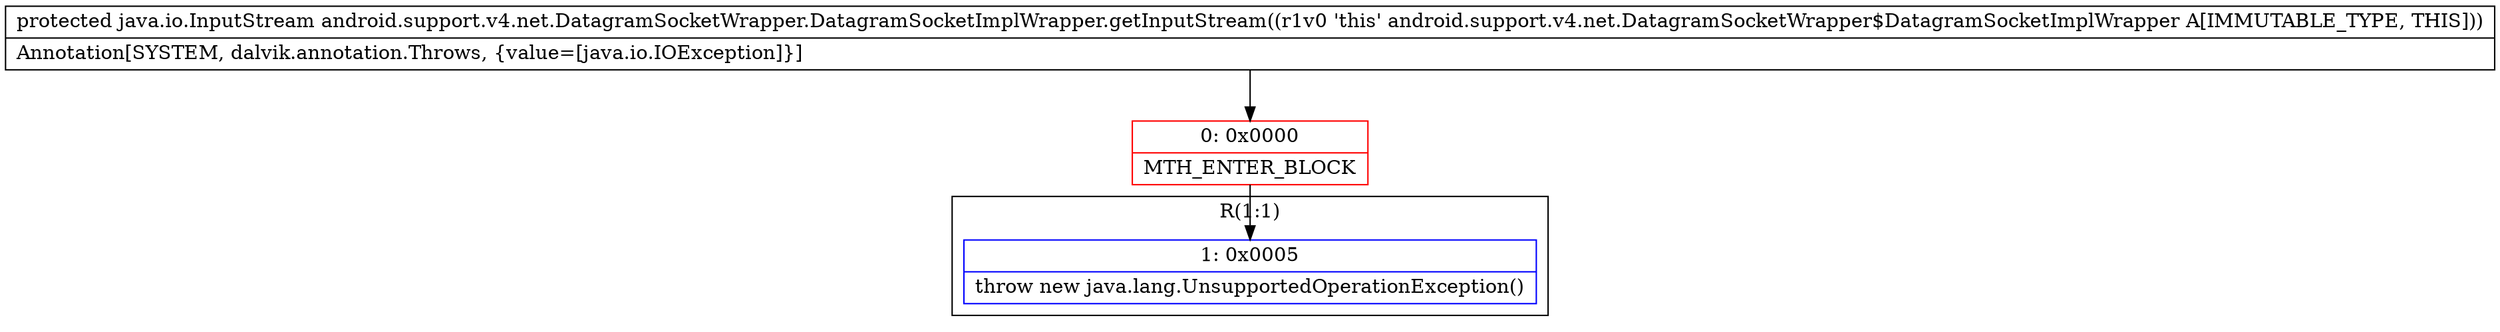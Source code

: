 digraph "CFG forandroid.support.v4.net.DatagramSocketWrapper.DatagramSocketImplWrapper.getInputStream()Ljava\/io\/InputStream;" {
subgraph cluster_Region_1626874614 {
label = "R(1:1)";
node [shape=record,color=blue];
Node_1 [shape=record,label="{1\:\ 0x0005|throw new java.lang.UnsupportedOperationException()\l}"];
}
Node_0 [shape=record,color=red,label="{0\:\ 0x0000|MTH_ENTER_BLOCK\l}"];
MethodNode[shape=record,label="{protected java.io.InputStream android.support.v4.net.DatagramSocketWrapper.DatagramSocketImplWrapper.getInputStream((r1v0 'this' android.support.v4.net.DatagramSocketWrapper$DatagramSocketImplWrapper A[IMMUTABLE_TYPE, THIS]))  | Annotation[SYSTEM, dalvik.annotation.Throws, \{value=[java.io.IOException]\}]\l}"];
MethodNode -> Node_0;
Node_0 -> Node_1;
}

